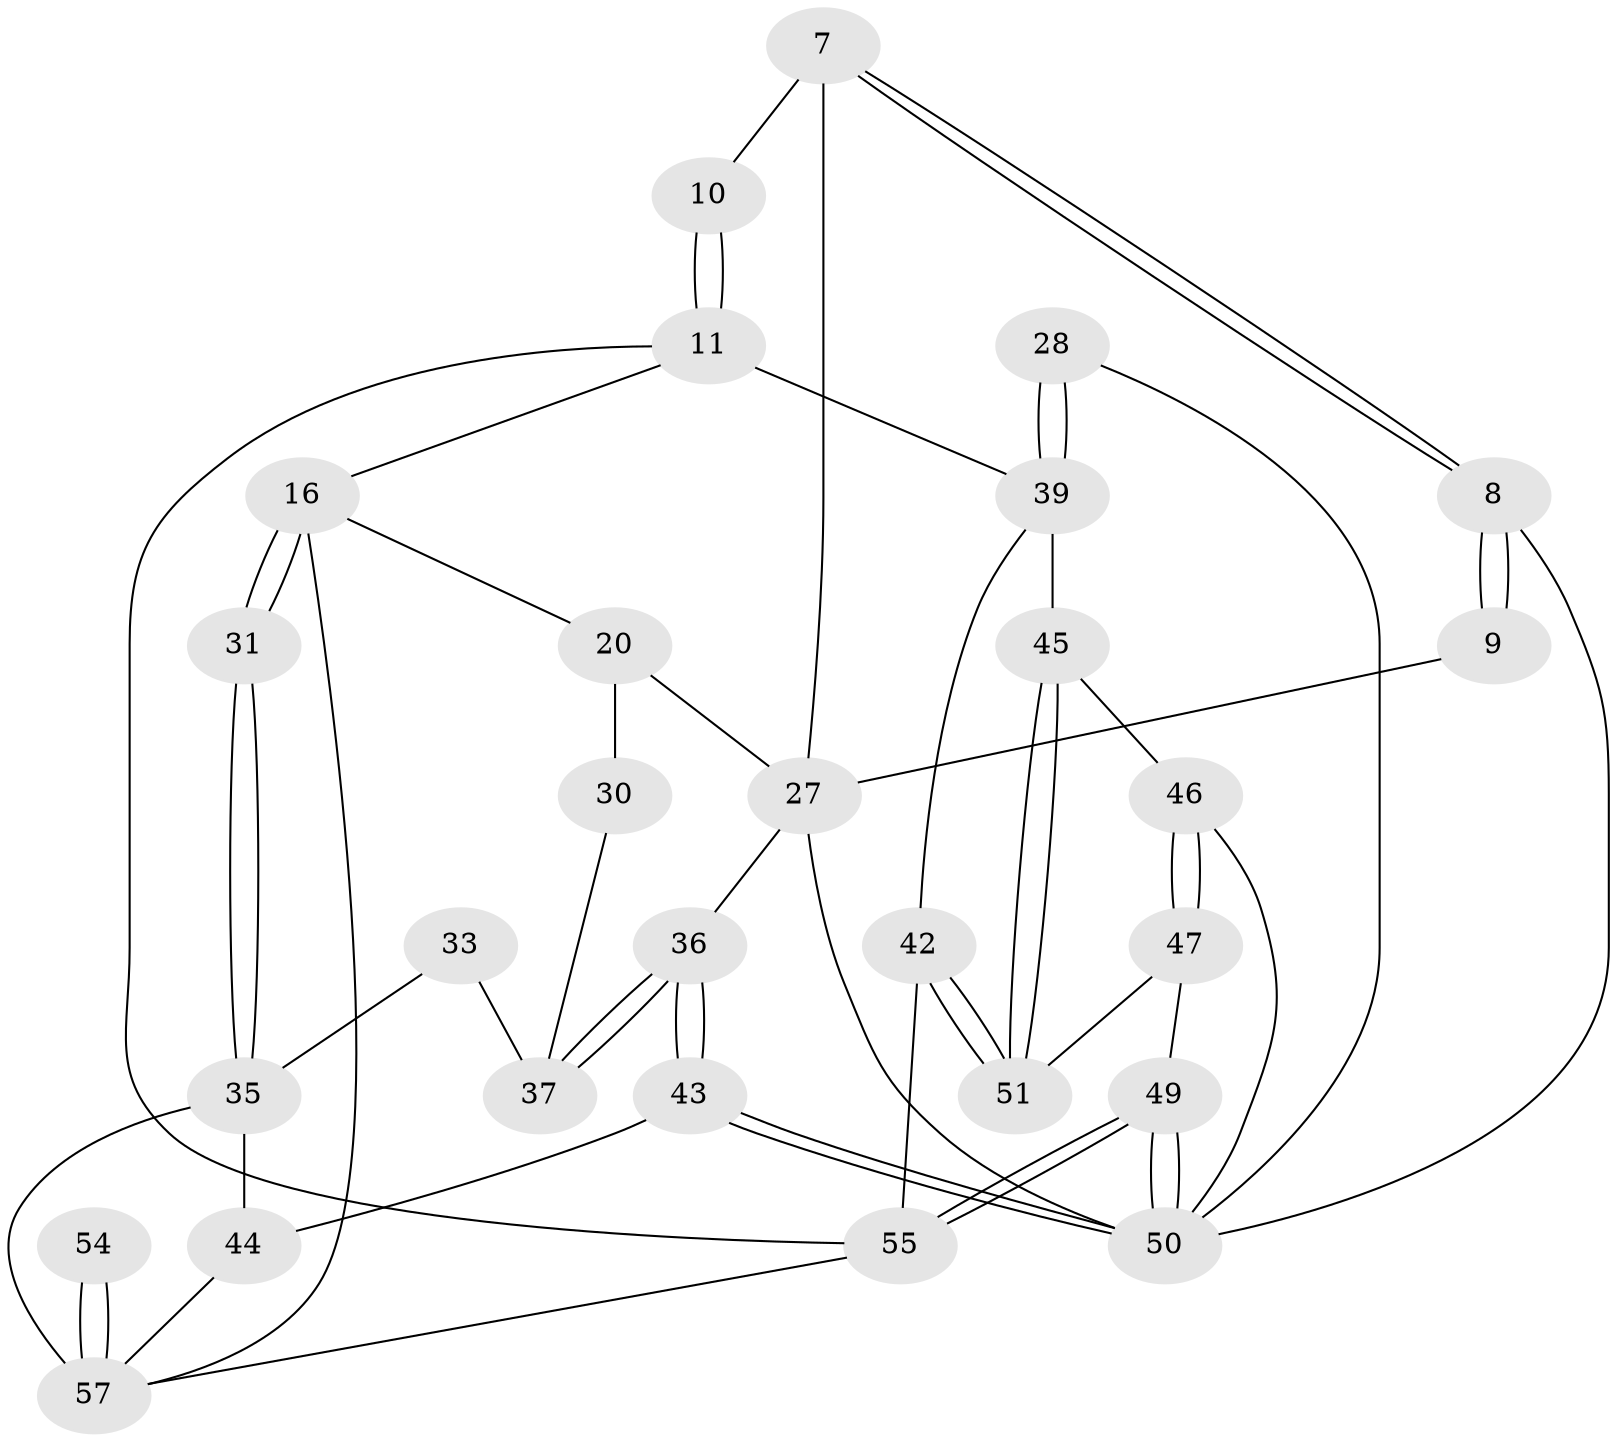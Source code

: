 // original degree distribution, {3: 0.05263157894736842, 6: 0.19298245614035087, 4: 0.21052631578947367, 5: 0.543859649122807}
// Generated by graph-tools (version 1.1) at 2025/01/03/09/25 05:01:18]
// undirected, 28 vertices, 59 edges
graph export_dot {
graph [start="1"]
  node [color=gray90,style=filled];
  7 [pos="+0.8606138304500567+0.15041628329511936",super="+2"];
  8 [pos="+0.8328451514833864+0.1899760297122955"];
  9 [pos="+0.8153695472421044+0.18030145206396866",super="+6"];
  10 [pos="+1+0"];
  11 [pos="+1+0"];
  16 [pos="+0.16982317802753838+0.25708118899411425",super="+13"];
  20 [pos="+0.4659414450482356+0.3193551117848494",super="+14+15"];
  27 [pos="+0.53608123882931+0.5135008818109585",super="+19+18+17"];
  28 [pos="+0.8699622577067628+0.4216093320810381",super="+24"];
  30 [pos="+0.26632315087343883+0.3252052248181979"];
  31 [pos="+0+0.4187671494771032"];
  33 [pos="+0.21515047738096582+0.5555146178301704"];
  35 [pos="+0+0.49902558776419453",super="+34"];
  36 [pos="+0.40817858035530813+0.5348070304842676"];
  37 [pos="+0.37470341643915395+0.5261557097778248",super="+32"];
  39 [pos="+0.9569840806580604+0.5732619458434154",super="+38+23"];
  42 [pos="+1+0.7804002736944972"];
  43 [pos="+0.31667638084831645+0.7547916727667937"];
  44 [pos="+0.22424547067638212+0.7520394081248848"];
  45 [pos="+0.9498595744776728+0.5764559464753821"];
  46 [pos="+0.6901447979525942+0.5636150502376351"];
  47 [pos="+0.7682335930074663+0.758729430422203"];
  49 [pos="+0.5489668108271191+0.9435814515835496",super="+48"];
  50 [pos="+0.5082600938590053+0.8648946096642066",super="+26+25+29+22"];
  51 [pos="+0.8039167738247698+0.7392473622253727"];
  54 [pos="+0.1265631359410133+0.8825694516889375"];
  55 [pos="+0.5395897168554716+1",super="+41"];
  57 [pos="+0.009291328054093205+1",super="+52+56+53"];
  7 -- 8;
  7 -- 8;
  7 -- 10 [weight=2];
  7 -- 27;
  8 -- 9;
  8 -- 9;
  8 -- 50;
  9 -- 27 [weight=2];
  10 -- 11;
  10 -- 11;
  11 -- 16;
  11 -- 39;
  11 -- 55;
  16 -- 31 [weight=2];
  16 -- 31;
  16 -- 57;
  16 -- 20;
  20 -- 30 [weight=2];
  20 -- 27 [weight=2];
  27 -- 36;
  27 -- 50 [weight=2];
  28 -- 39 [weight=2];
  28 -- 39;
  28 -- 50 [weight=2];
  30 -- 37;
  31 -- 35;
  31 -- 35;
  33 -- 37 [weight=2];
  33 -- 35;
  35 -- 57;
  35 -- 44;
  36 -- 37;
  36 -- 37;
  36 -- 43;
  36 -- 43;
  39 -- 45;
  39 -- 42;
  42 -- 51;
  42 -- 51;
  42 -- 55;
  43 -- 44;
  43 -- 50;
  43 -- 50;
  44 -- 57;
  45 -- 46;
  45 -- 51;
  45 -- 51;
  46 -- 47;
  46 -- 47;
  46 -- 50;
  47 -- 51;
  47 -- 49;
  49 -- 50;
  49 -- 50;
  49 -- 55 [weight=2];
  49 -- 55;
  54 -- 57 [weight=3];
  54 -- 57;
  55 -- 57 [weight=2];
}
